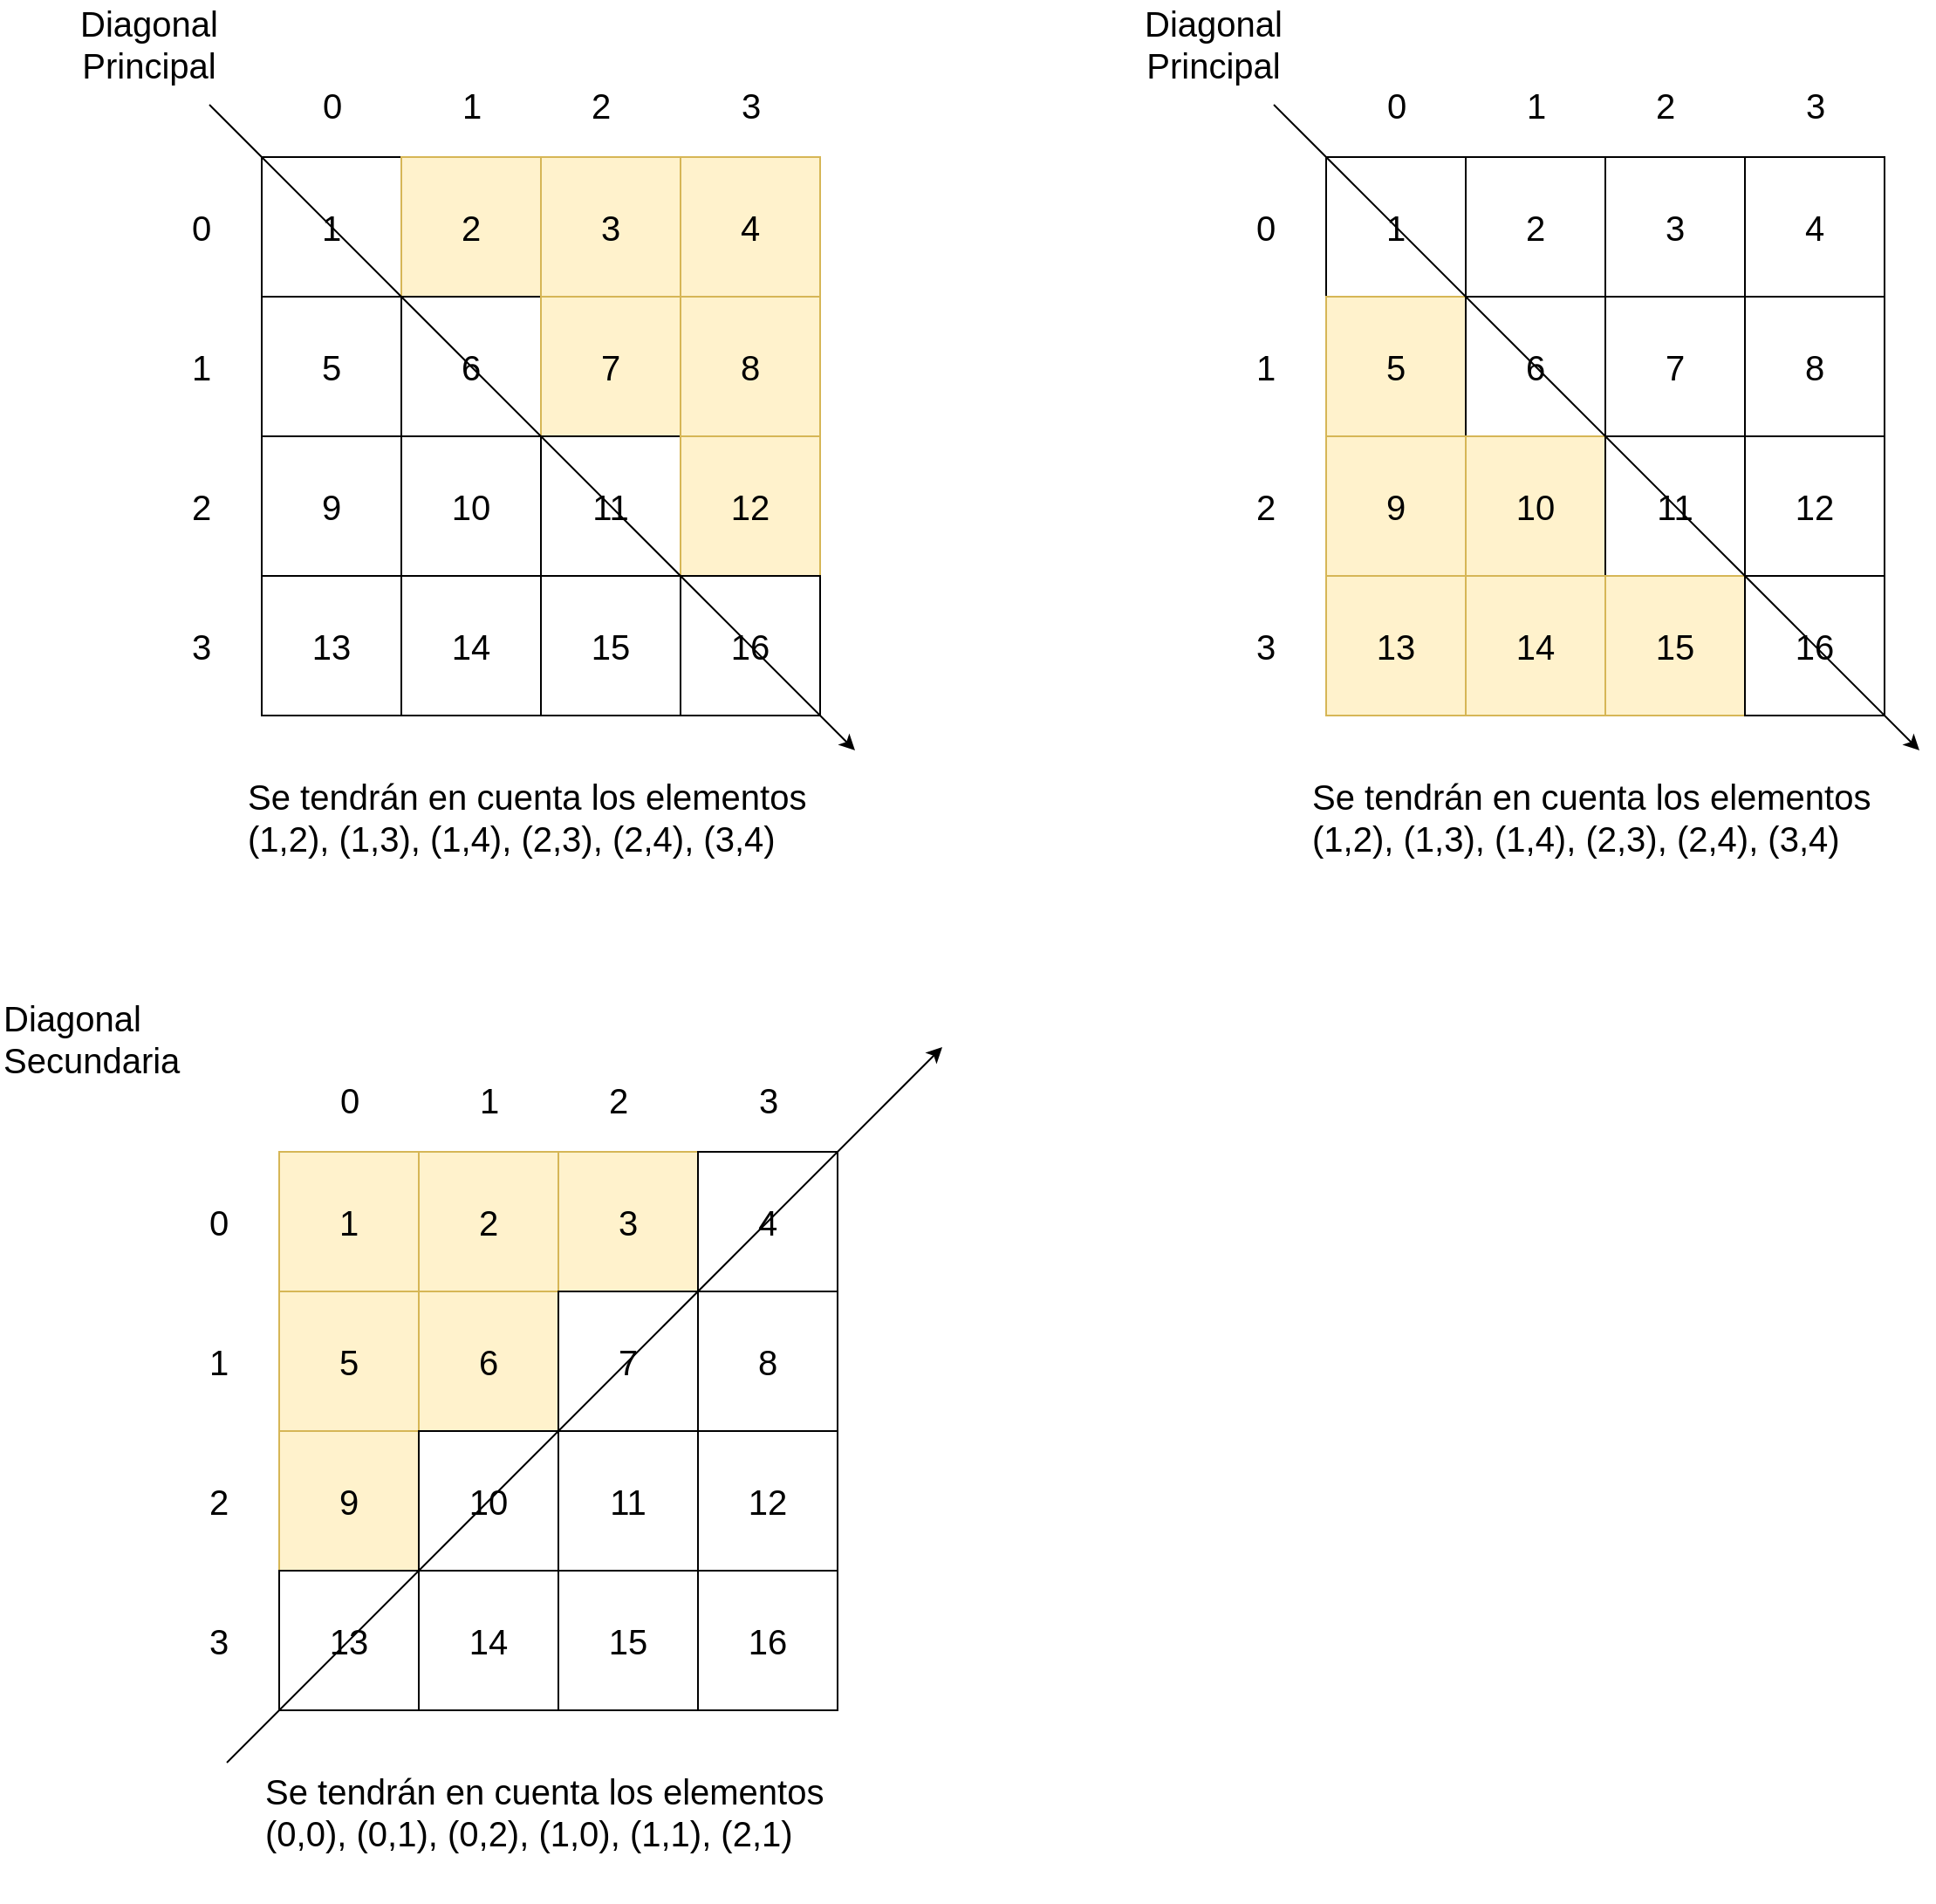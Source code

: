 <mxfile version="14.5.1" type="device"><diagram id="8KApNcK4Ie0Q3jge6rfO" name="Página-1"><mxGraphModel dx="733" dy="596" grid="1" gridSize="10" guides="1" tooltips="1" connect="1" arrows="1" fold="1" page="1" pageScale="1" pageWidth="1200" pageHeight="1920" math="0" shadow="0"><root><mxCell id="0"/><mxCell id="1" parent="0"/><mxCell id="7AOvvu1aU556G4Qxbh6H-1" value="1" style="whiteSpace=wrap;html=1;aspect=fixed;fontSize=20;" vertex="1" parent="1"><mxGeometry x="220" y="90" width="80" height="80" as="geometry"/></mxCell><mxCell id="7AOvvu1aU556G4Qxbh6H-2" value="2" style="whiteSpace=wrap;html=1;aspect=fixed;fontSize=20;labelBackgroundColor=none;fillColor=#fff2cc;strokeColor=#d6b656;" vertex="1" parent="1"><mxGeometry x="300" y="90" width="80" height="80" as="geometry"/></mxCell><mxCell id="7AOvvu1aU556G4Qxbh6H-3" value="3" style="whiteSpace=wrap;html=1;aspect=fixed;fontSize=20;fillColor=#fff2cc;strokeColor=#d6b656;" vertex="1" parent="1"><mxGeometry x="380" y="90" width="80" height="80" as="geometry"/></mxCell><mxCell id="7AOvvu1aU556G4Qxbh6H-4" value="4" style="whiteSpace=wrap;html=1;aspect=fixed;fontSize=20;fillColor=#fff2cc;strokeColor=#d6b656;" vertex="1" parent="1"><mxGeometry x="460" y="90" width="80" height="80" as="geometry"/></mxCell><mxCell id="7AOvvu1aU556G4Qxbh6H-5" value="5" style="whiteSpace=wrap;html=1;aspect=fixed;fontSize=20;" vertex="1" parent="1"><mxGeometry x="220" y="170" width="80" height="80" as="geometry"/></mxCell><mxCell id="7AOvvu1aU556G4Qxbh6H-6" value="6" style="whiteSpace=wrap;html=1;aspect=fixed;fontSize=20;" vertex="1" parent="1"><mxGeometry x="300" y="170" width="80" height="80" as="geometry"/></mxCell><mxCell id="7AOvvu1aU556G4Qxbh6H-7" value="7" style="whiteSpace=wrap;html=1;aspect=fixed;fontSize=20;fillColor=#fff2cc;strokeColor=#d6b656;" vertex="1" parent="1"><mxGeometry x="380" y="170" width="80" height="80" as="geometry"/></mxCell><mxCell id="7AOvvu1aU556G4Qxbh6H-8" value="8" style="whiteSpace=wrap;html=1;aspect=fixed;fontSize=20;fillColor=#fff2cc;strokeColor=#d6b656;" vertex="1" parent="1"><mxGeometry x="460" y="170" width="80" height="80" as="geometry"/></mxCell><mxCell id="7AOvvu1aU556G4Qxbh6H-9" value="9" style="whiteSpace=wrap;html=1;aspect=fixed;fontSize=20;" vertex="1" parent="1"><mxGeometry x="220" y="250" width="80" height="80" as="geometry"/></mxCell><mxCell id="7AOvvu1aU556G4Qxbh6H-10" value="10" style="whiteSpace=wrap;html=1;aspect=fixed;fontSize=20;" vertex="1" parent="1"><mxGeometry x="300" y="250" width="80" height="80" as="geometry"/></mxCell><mxCell id="7AOvvu1aU556G4Qxbh6H-11" value="11" style="whiteSpace=wrap;html=1;aspect=fixed;fontSize=20;" vertex="1" parent="1"><mxGeometry x="380" y="250" width="80" height="80" as="geometry"/></mxCell><mxCell id="7AOvvu1aU556G4Qxbh6H-12" value="12" style="whiteSpace=wrap;html=1;aspect=fixed;fontSize=20;fillColor=#fff2cc;strokeColor=#d6b656;" vertex="1" parent="1"><mxGeometry x="460" y="250" width="80" height="80" as="geometry"/></mxCell><mxCell id="7AOvvu1aU556G4Qxbh6H-13" value="13" style="whiteSpace=wrap;html=1;aspect=fixed;fontSize=20;" vertex="1" parent="1"><mxGeometry x="220" y="330" width="80" height="80" as="geometry"/></mxCell><mxCell id="7AOvvu1aU556G4Qxbh6H-14" value="14" style="whiteSpace=wrap;html=1;aspect=fixed;fontSize=20;" vertex="1" parent="1"><mxGeometry x="300" y="330" width="80" height="80" as="geometry"/></mxCell><mxCell id="7AOvvu1aU556G4Qxbh6H-15" value="15" style="whiteSpace=wrap;html=1;aspect=fixed;fontSize=20;" vertex="1" parent="1"><mxGeometry x="380" y="330" width="80" height="80" as="geometry"/></mxCell><mxCell id="7AOvvu1aU556G4Qxbh6H-16" value="16" style="whiteSpace=wrap;html=1;aspect=fixed;fontSize=20;" vertex="1" parent="1"><mxGeometry x="460" y="330" width="80" height="80" as="geometry"/></mxCell><mxCell id="7AOvvu1aU556G4Qxbh6H-21" value="" style="endArrow=classic;html=1;fontSize=20;" edge="1" parent="1"><mxGeometry width="50" height="50" relative="1" as="geometry"><mxPoint x="190" y="60" as="sourcePoint"/><mxPoint x="560" y="430" as="targetPoint"/></mxGeometry></mxCell><mxCell id="7AOvvu1aU556G4Qxbh6H-22" value="Diagonal&lt;br&gt;Principal" style="text;html=1;align=center;verticalAlign=middle;resizable=0;points=[];autosize=1;fontSize=20;" vertex="1" parent="1"><mxGeometry x="110" width="90" height="50" as="geometry"/></mxCell><mxCell id="7AOvvu1aU556G4Qxbh6H-23" value="0" style="text;html=1;align=center;verticalAlign=middle;resizable=0;points=[];autosize=1;fontSize=20;" vertex="1" parent="1"><mxGeometry x="245" y="45" width="30" height="30" as="geometry"/></mxCell><mxCell id="7AOvvu1aU556G4Qxbh6H-24" value="1" style="text;html=1;align=center;verticalAlign=middle;resizable=0;points=[];autosize=1;fontSize=20;" vertex="1" parent="1"><mxGeometry x="325" y="45" width="30" height="30" as="geometry"/></mxCell><mxCell id="7AOvvu1aU556G4Qxbh6H-25" value="2" style="text;html=1;align=center;verticalAlign=middle;resizable=0;points=[];autosize=1;fontSize=20;" vertex="1" parent="1"><mxGeometry x="399" y="45" width="30" height="30" as="geometry"/></mxCell><mxCell id="7AOvvu1aU556G4Qxbh6H-26" value="3" style="text;html=1;align=center;verticalAlign=middle;resizable=0;points=[];autosize=1;fontSize=20;" vertex="1" parent="1"><mxGeometry x="485" y="45" width="30" height="30" as="geometry"/></mxCell><mxCell id="7AOvvu1aU556G4Qxbh6H-27" value="0" style="text;html=1;align=center;verticalAlign=middle;resizable=0;points=[];autosize=1;fontSize=20;" vertex="1" parent="1"><mxGeometry x="170" y="115" width="30" height="30" as="geometry"/></mxCell><mxCell id="7AOvvu1aU556G4Qxbh6H-28" value="1" style="text;html=1;align=center;verticalAlign=middle;resizable=0;points=[];autosize=1;fontSize=20;" vertex="1" parent="1"><mxGeometry x="170" y="195" width="30" height="30" as="geometry"/></mxCell><mxCell id="7AOvvu1aU556G4Qxbh6H-29" value="2" style="text;html=1;align=center;verticalAlign=middle;resizable=0;points=[];autosize=1;fontSize=20;" vertex="1" parent="1"><mxGeometry x="170" y="275" width="30" height="30" as="geometry"/></mxCell><mxCell id="7AOvvu1aU556G4Qxbh6H-30" value="3" style="text;html=1;align=center;verticalAlign=middle;resizable=0;points=[];autosize=1;fontSize=20;" vertex="1" parent="1"><mxGeometry x="170" y="355" width="30" height="30" as="geometry"/></mxCell><mxCell id="7AOvvu1aU556G4Qxbh6H-31" value="Se tendrán en cuenta los elementos&lt;br&gt;(1,2), (1,3), (1,4), (2,3), (2,4), (3,4)&lt;br&gt;&amp;nbsp;" style="text;html=1;align=left;verticalAlign=middle;resizable=0;points=[];autosize=1;fontSize=20;" vertex="1" parent="1"><mxGeometry x="210" y="440" width="340" height="80" as="geometry"/></mxCell><mxCell id="7AOvvu1aU556G4Qxbh6H-32" value="1" style="whiteSpace=wrap;html=1;aspect=fixed;fontSize=20;fillColor=#fff2cc;strokeColor=#d6b656;" vertex="1" parent="1"><mxGeometry x="230" y="660" width="80" height="80" as="geometry"/></mxCell><mxCell id="7AOvvu1aU556G4Qxbh6H-33" value="2" style="whiteSpace=wrap;html=1;aspect=fixed;fontSize=20;labelBackgroundColor=none;fillColor=#fff2cc;strokeColor=#d6b656;" vertex="1" parent="1"><mxGeometry x="310" y="660" width="80" height="80" as="geometry"/></mxCell><mxCell id="7AOvvu1aU556G4Qxbh6H-34" value="3" style="whiteSpace=wrap;html=1;aspect=fixed;fontSize=20;fillColor=#fff2cc;strokeColor=#d6b656;" vertex="1" parent="1"><mxGeometry x="390" y="660" width="80" height="80" as="geometry"/></mxCell><mxCell id="7AOvvu1aU556G4Qxbh6H-35" value="4" style="whiteSpace=wrap;html=1;aspect=fixed;fontSize=20;" vertex="1" parent="1"><mxGeometry x="470" y="660" width="80" height="80" as="geometry"/></mxCell><mxCell id="7AOvvu1aU556G4Qxbh6H-36" value="5" style="whiteSpace=wrap;html=1;aspect=fixed;fontSize=20;fillColor=#fff2cc;strokeColor=#d6b656;" vertex="1" parent="1"><mxGeometry x="230" y="740" width="80" height="80" as="geometry"/></mxCell><mxCell id="7AOvvu1aU556G4Qxbh6H-37" value="6" style="whiteSpace=wrap;html=1;aspect=fixed;fontSize=20;fillColor=#fff2cc;strokeColor=#d6b656;" vertex="1" parent="1"><mxGeometry x="310" y="740" width="80" height="80" as="geometry"/></mxCell><mxCell id="7AOvvu1aU556G4Qxbh6H-38" value="7" style="whiteSpace=wrap;html=1;aspect=fixed;fontSize=20;" vertex="1" parent="1"><mxGeometry x="390" y="740" width="80" height="80" as="geometry"/></mxCell><mxCell id="7AOvvu1aU556G4Qxbh6H-39" value="8" style="whiteSpace=wrap;html=1;aspect=fixed;fontSize=20;" vertex="1" parent="1"><mxGeometry x="470" y="740" width="80" height="80" as="geometry"/></mxCell><mxCell id="7AOvvu1aU556G4Qxbh6H-40" value="9" style="whiteSpace=wrap;html=1;aspect=fixed;fontSize=20;fillColor=#fff2cc;strokeColor=#d6b656;" vertex="1" parent="1"><mxGeometry x="230" y="820" width="80" height="80" as="geometry"/></mxCell><mxCell id="7AOvvu1aU556G4Qxbh6H-41" value="10" style="whiteSpace=wrap;html=1;aspect=fixed;fontSize=20;" vertex="1" parent="1"><mxGeometry x="310" y="820" width="80" height="80" as="geometry"/></mxCell><mxCell id="7AOvvu1aU556G4Qxbh6H-42" value="11" style="whiteSpace=wrap;html=1;aspect=fixed;fontSize=20;" vertex="1" parent="1"><mxGeometry x="390" y="820" width="80" height="80" as="geometry"/></mxCell><mxCell id="7AOvvu1aU556G4Qxbh6H-43" value="12" style="whiteSpace=wrap;html=1;aspect=fixed;fontSize=20;" vertex="1" parent="1"><mxGeometry x="470" y="820" width="80" height="80" as="geometry"/></mxCell><mxCell id="7AOvvu1aU556G4Qxbh6H-44" value="13" style="whiteSpace=wrap;html=1;aspect=fixed;fontSize=20;" vertex="1" parent="1"><mxGeometry x="230" y="900" width="80" height="80" as="geometry"/></mxCell><mxCell id="7AOvvu1aU556G4Qxbh6H-45" value="14" style="whiteSpace=wrap;html=1;aspect=fixed;fontSize=20;" vertex="1" parent="1"><mxGeometry x="310" y="900" width="80" height="80" as="geometry"/></mxCell><mxCell id="7AOvvu1aU556G4Qxbh6H-46" value="15" style="whiteSpace=wrap;html=1;aspect=fixed;fontSize=20;" vertex="1" parent="1"><mxGeometry x="390" y="900" width="80" height="80" as="geometry"/></mxCell><mxCell id="7AOvvu1aU556G4Qxbh6H-47" value="16" style="whiteSpace=wrap;html=1;aspect=fixed;fontSize=20;" vertex="1" parent="1"><mxGeometry x="470" y="900" width="80" height="80" as="geometry"/></mxCell><mxCell id="7AOvvu1aU556G4Qxbh6H-48" value="" style="endArrow=classic;html=1;fontSize=20;" edge="1" parent="1"><mxGeometry width="50" height="50" relative="1" as="geometry"><mxPoint x="200" y="1010" as="sourcePoint"/><mxPoint x="610" y="600" as="targetPoint"/></mxGeometry></mxCell><mxCell id="7AOvvu1aU556G4Qxbh6H-49" value="Diagonal&lt;br&gt;&lt;div&gt;&lt;span&gt;Secundaria&lt;/span&gt;&lt;/div&gt;" style="text;html=1;align=left;verticalAlign=middle;resizable=0;points=[];autosize=1;fontSize=20;" vertex="1" parent="1"><mxGeometry x="70" y="570" width="120" height="50" as="geometry"/></mxCell><mxCell id="7AOvvu1aU556G4Qxbh6H-50" value="0" style="text;html=1;align=center;verticalAlign=middle;resizable=0;points=[];autosize=1;fontSize=20;" vertex="1" parent="1"><mxGeometry x="255" y="615" width="30" height="30" as="geometry"/></mxCell><mxCell id="7AOvvu1aU556G4Qxbh6H-51" value="1" style="text;html=1;align=center;verticalAlign=middle;resizable=0;points=[];autosize=1;fontSize=20;" vertex="1" parent="1"><mxGeometry x="335" y="615" width="30" height="30" as="geometry"/></mxCell><mxCell id="7AOvvu1aU556G4Qxbh6H-52" value="2" style="text;html=1;align=center;verticalAlign=middle;resizable=0;points=[];autosize=1;fontSize=20;" vertex="1" parent="1"><mxGeometry x="409" y="615" width="30" height="30" as="geometry"/></mxCell><mxCell id="7AOvvu1aU556G4Qxbh6H-53" value="3" style="text;html=1;align=center;verticalAlign=middle;resizable=0;points=[];autosize=1;fontSize=20;" vertex="1" parent="1"><mxGeometry x="495" y="615" width="30" height="30" as="geometry"/></mxCell><mxCell id="7AOvvu1aU556G4Qxbh6H-54" value="0" style="text;html=1;align=center;verticalAlign=middle;resizable=0;points=[];autosize=1;fontSize=20;" vertex="1" parent="1"><mxGeometry x="180" y="685" width="30" height="30" as="geometry"/></mxCell><mxCell id="7AOvvu1aU556G4Qxbh6H-55" value="1" style="text;html=1;align=center;verticalAlign=middle;resizable=0;points=[];autosize=1;fontSize=20;" vertex="1" parent="1"><mxGeometry x="180" y="765" width="30" height="30" as="geometry"/></mxCell><mxCell id="7AOvvu1aU556G4Qxbh6H-56" value="2" style="text;html=1;align=center;verticalAlign=middle;resizable=0;points=[];autosize=1;fontSize=20;" vertex="1" parent="1"><mxGeometry x="180" y="845" width="30" height="30" as="geometry"/></mxCell><mxCell id="7AOvvu1aU556G4Qxbh6H-57" value="3" style="text;html=1;align=center;verticalAlign=middle;resizable=0;points=[];autosize=1;fontSize=20;" vertex="1" parent="1"><mxGeometry x="180" y="925" width="30" height="30" as="geometry"/></mxCell><mxCell id="7AOvvu1aU556G4Qxbh6H-58" value="Se tendrán en cuenta los elementos&lt;br&gt;(0,0), (0,1), (0,2), (1,0), (1,1), (2,1)&lt;br&gt;&amp;nbsp;" style="text;html=1;align=left;verticalAlign=middle;resizable=0;points=[];autosize=1;fontSize=20;" vertex="1" parent="1"><mxGeometry x="220" y="1010" width="340" height="80" as="geometry"/></mxCell><mxCell id="7AOvvu1aU556G4Qxbh6H-60" value="1" style="whiteSpace=wrap;html=1;aspect=fixed;fontSize=20;" vertex="1" parent="1"><mxGeometry x="830" y="90" width="80" height="80" as="geometry"/></mxCell><mxCell id="7AOvvu1aU556G4Qxbh6H-61" value="2" style="whiteSpace=wrap;html=1;aspect=fixed;fontSize=20;labelBackgroundColor=none;" vertex="1" parent="1"><mxGeometry x="910" y="90" width="80" height="80" as="geometry"/></mxCell><mxCell id="7AOvvu1aU556G4Qxbh6H-62" value="3" style="whiteSpace=wrap;html=1;aspect=fixed;fontSize=20;" vertex="1" parent="1"><mxGeometry x="990" y="90" width="80" height="80" as="geometry"/></mxCell><mxCell id="7AOvvu1aU556G4Qxbh6H-63" value="4" style="whiteSpace=wrap;html=1;aspect=fixed;fontSize=20;" vertex="1" parent="1"><mxGeometry x="1070" y="90" width="80" height="80" as="geometry"/></mxCell><mxCell id="7AOvvu1aU556G4Qxbh6H-64" value="5" style="whiteSpace=wrap;html=1;aspect=fixed;fontSize=20;fillColor=#fff2cc;strokeColor=#d6b656;" vertex="1" parent="1"><mxGeometry x="830" y="170" width="80" height="80" as="geometry"/></mxCell><mxCell id="7AOvvu1aU556G4Qxbh6H-65" value="6" style="whiteSpace=wrap;html=1;aspect=fixed;fontSize=20;" vertex="1" parent="1"><mxGeometry x="910" y="170" width="80" height="80" as="geometry"/></mxCell><mxCell id="7AOvvu1aU556G4Qxbh6H-66" value="7" style="whiteSpace=wrap;html=1;aspect=fixed;fontSize=20;" vertex="1" parent="1"><mxGeometry x="990" y="170" width="80" height="80" as="geometry"/></mxCell><mxCell id="7AOvvu1aU556G4Qxbh6H-67" value="8" style="whiteSpace=wrap;html=1;aspect=fixed;fontSize=20;" vertex="1" parent="1"><mxGeometry x="1070" y="170" width="80" height="80" as="geometry"/></mxCell><mxCell id="7AOvvu1aU556G4Qxbh6H-68" value="9" style="whiteSpace=wrap;html=1;aspect=fixed;fontSize=20;fillColor=#fff2cc;strokeColor=#d6b656;" vertex="1" parent="1"><mxGeometry x="830" y="250" width="80" height="80" as="geometry"/></mxCell><mxCell id="7AOvvu1aU556G4Qxbh6H-69" value="10" style="whiteSpace=wrap;html=1;aspect=fixed;fontSize=20;fillColor=#fff2cc;strokeColor=#d6b656;" vertex="1" parent="1"><mxGeometry x="910" y="250" width="80" height="80" as="geometry"/></mxCell><mxCell id="7AOvvu1aU556G4Qxbh6H-70" value="11" style="whiteSpace=wrap;html=1;aspect=fixed;fontSize=20;" vertex="1" parent="1"><mxGeometry x="990" y="250" width="80" height="80" as="geometry"/></mxCell><mxCell id="7AOvvu1aU556G4Qxbh6H-71" value="12" style="whiteSpace=wrap;html=1;aspect=fixed;fontSize=20;" vertex="1" parent="1"><mxGeometry x="1070" y="250" width="80" height="80" as="geometry"/></mxCell><mxCell id="7AOvvu1aU556G4Qxbh6H-72" value="13" style="whiteSpace=wrap;html=1;aspect=fixed;fontSize=20;fillColor=#fff2cc;strokeColor=#d6b656;" vertex="1" parent="1"><mxGeometry x="830" y="330" width="80" height="80" as="geometry"/></mxCell><mxCell id="7AOvvu1aU556G4Qxbh6H-73" value="14" style="whiteSpace=wrap;html=1;aspect=fixed;fontSize=20;fillColor=#fff2cc;strokeColor=#d6b656;" vertex="1" parent="1"><mxGeometry x="910" y="330" width="80" height="80" as="geometry"/></mxCell><mxCell id="7AOvvu1aU556G4Qxbh6H-74" value="15" style="whiteSpace=wrap;html=1;aspect=fixed;fontSize=20;fillColor=#fff2cc;strokeColor=#d6b656;" vertex="1" parent="1"><mxGeometry x="990" y="330" width="80" height="80" as="geometry"/></mxCell><mxCell id="7AOvvu1aU556G4Qxbh6H-75" value="16" style="whiteSpace=wrap;html=1;aspect=fixed;fontSize=20;" vertex="1" parent="1"><mxGeometry x="1070" y="330" width="80" height="80" as="geometry"/></mxCell><mxCell id="7AOvvu1aU556G4Qxbh6H-76" value="" style="endArrow=classic;html=1;fontSize=20;" edge="1" parent="1"><mxGeometry width="50" height="50" relative="1" as="geometry"><mxPoint x="800" y="60" as="sourcePoint"/><mxPoint x="1170" y="430" as="targetPoint"/></mxGeometry></mxCell><mxCell id="7AOvvu1aU556G4Qxbh6H-77" value="Diagonal&lt;br&gt;Principal" style="text;html=1;align=center;verticalAlign=middle;resizable=0;points=[];autosize=1;fontSize=20;" vertex="1" parent="1"><mxGeometry x="720" width="90" height="50" as="geometry"/></mxCell><mxCell id="7AOvvu1aU556G4Qxbh6H-78" value="0" style="text;html=1;align=center;verticalAlign=middle;resizable=0;points=[];autosize=1;fontSize=20;" vertex="1" parent="1"><mxGeometry x="855" y="45" width="30" height="30" as="geometry"/></mxCell><mxCell id="7AOvvu1aU556G4Qxbh6H-79" value="1" style="text;html=1;align=center;verticalAlign=middle;resizable=0;points=[];autosize=1;fontSize=20;" vertex="1" parent="1"><mxGeometry x="935" y="45" width="30" height="30" as="geometry"/></mxCell><mxCell id="7AOvvu1aU556G4Qxbh6H-80" value="2" style="text;html=1;align=center;verticalAlign=middle;resizable=0;points=[];autosize=1;fontSize=20;" vertex="1" parent="1"><mxGeometry x="1009" y="45" width="30" height="30" as="geometry"/></mxCell><mxCell id="7AOvvu1aU556G4Qxbh6H-81" value="3" style="text;html=1;align=center;verticalAlign=middle;resizable=0;points=[];autosize=1;fontSize=20;" vertex="1" parent="1"><mxGeometry x="1095" y="45" width="30" height="30" as="geometry"/></mxCell><mxCell id="7AOvvu1aU556G4Qxbh6H-82" value="0" style="text;html=1;align=center;verticalAlign=middle;resizable=0;points=[];autosize=1;fontSize=20;" vertex="1" parent="1"><mxGeometry x="780" y="115" width="30" height="30" as="geometry"/></mxCell><mxCell id="7AOvvu1aU556G4Qxbh6H-83" value="1" style="text;html=1;align=center;verticalAlign=middle;resizable=0;points=[];autosize=1;fontSize=20;" vertex="1" parent="1"><mxGeometry x="780" y="195" width="30" height="30" as="geometry"/></mxCell><mxCell id="7AOvvu1aU556G4Qxbh6H-84" value="2" style="text;html=1;align=center;verticalAlign=middle;resizable=0;points=[];autosize=1;fontSize=20;" vertex="1" parent="1"><mxGeometry x="780" y="275" width="30" height="30" as="geometry"/></mxCell><mxCell id="7AOvvu1aU556G4Qxbh6H-85" value="3" style="text;html=1;align=center;verticalAlign=middle;resizable=0;points=[];autosize=1;fontSize=20;" vertex="1" parent="1"><mxGeometry x="780" y="355" width="30" height="30" as="geometry"/></mxCell><mxCell id="7AOvvu1aU556G4Qxbh6H-86" value="Se tendrán en cuenta los elementos&lt;br&gt;(1,2), (1,3), (1,4), (2,3), (2,4), (3,4)&lt;br&gt;&amp;nbsp;" style="text;html=1;align=left;verticalAlign=middle;resizable=0;points=[];autosize=1;fontSize=20;" vertex="1" parent="1"><mxGeometry x="820" y="440" width="340" height="80" as="geometry"/></mxCell></root></mxGraphModel></diagram></mxfile>